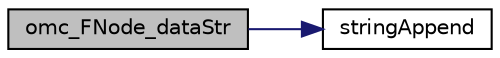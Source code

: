 digraph "omc_FNode_dataStr"
{
  edge [fontname="Helvetica",fontsize="10",labelfontname="Helvetica",labelfontsize="10"];
  node [fontname="Helvetica",fontsize="10",shape=record];
  rankdir="LR";
  Node3638 [label="omc_FNode_dataStr",height=0.2,width=0.4,color="black", fillcolor="grey75", style="filled", fontcolor="black"];
  Node3638 -> Node3639 [color="midnightblue",fontsize="10",style="solid",fontname="Helvetica"];
  Node3639 [label="stringAppend",height=0.2,width=0.4,color="black", fillcolor="white", style="filled",URL="$d7/deb/build_2include_2omc_2c_2util_2modelica__string_8c.html#a751007abc59e9ca7978f2af10a0c814f"];
}
